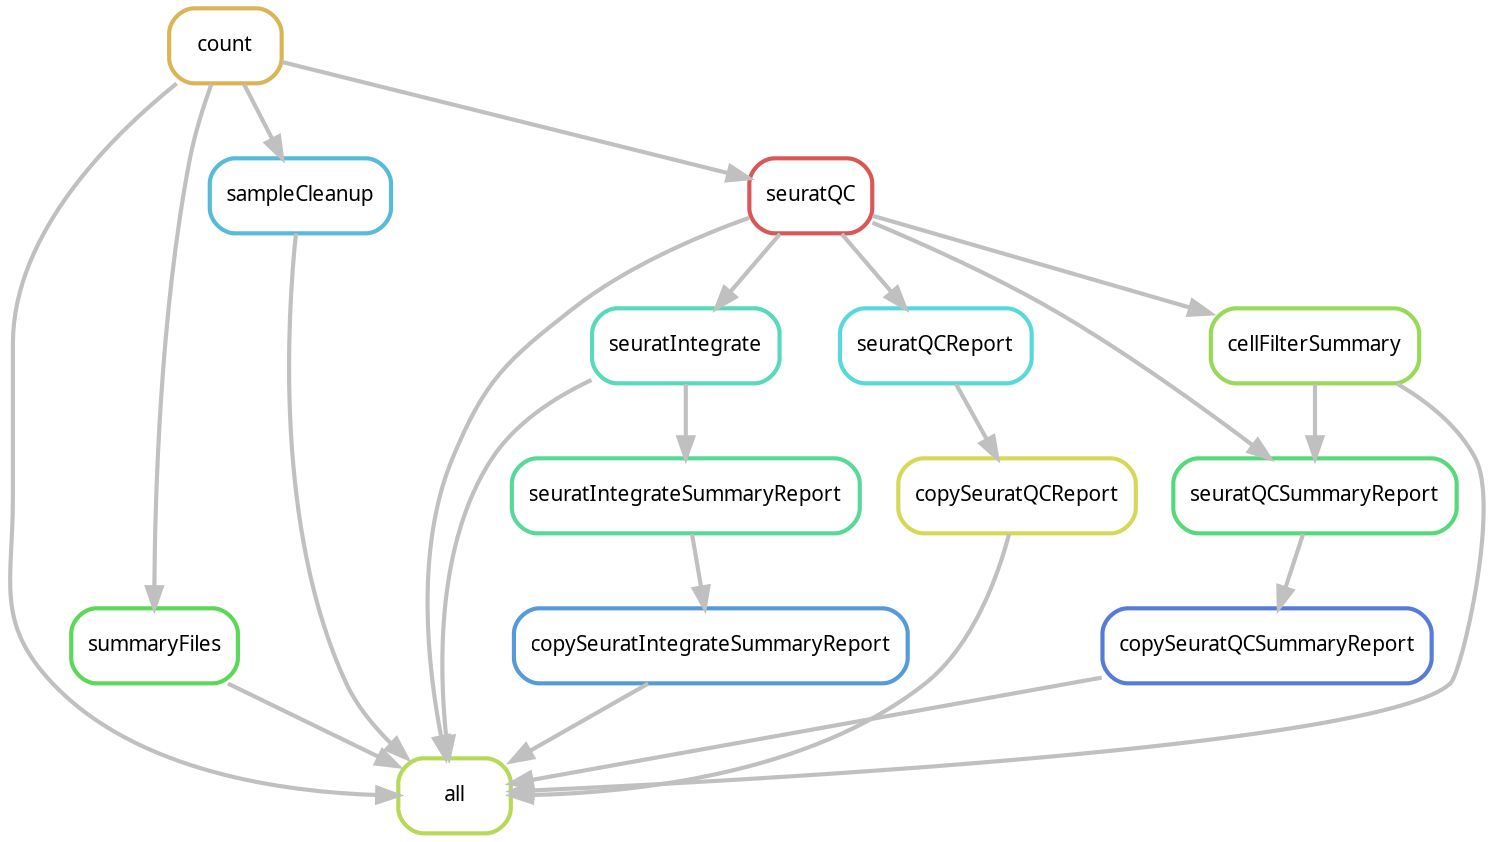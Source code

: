digraph snakemake_dag {
    graph[bgcolor=white, margin=0];
    node[shape=box, style=rounded, fontname=sans,                 fontsize=10, penwidth=2];
    edge[penwidth=2, color=grey];
	0[label = "all", color = "0.21 0.6 0.85", style="rounded"];
	1[label = "count", color = "0.12 0.6 0.85", style="rounded"];
	2[label = "summaryFiles", color = "0.33 0.6 0.85", style="rounded"];
	3[label = "sampleCleanup", color = "0.54 0.6 0.85", style="rounded"];
	4[label = "seuratIntegrate", color = "0.46 0.6 0.85", style="rounded"];
	5[label = "seuratQC", color = "0.00 0.6 0.85", style="rounded"];
	6[label = "copySeuratQCReport", color = "0.17 0.6 0.85", style="rounded"];
	7[label = "seuratQCReport", color = "0.50 0.6 0.85", style="rounded"];
	8[label = "copySeuratQCSummaryReport", color = "0.62 0.6 0.85", style="rounded"];
	9[label = "seuratQCSummaryReport", color = "0.38 0.6 0.85", style="rounded"];
	10[label = "cellFilterSummary", color = "0.25 0.6 0.85", style="rounded"];
	11[label = "copySeuratIntegrateSummaryReport", color = "0.58 0.6 0.85", style="rounded"];
	12[label = "seuratIntegrateSummaryReport", color = "0.42 0.6 0.85", style="rounded"];
	5 -> 0
	6 -> 0
	1 -> 0
	10 -> 0
	2 -> 0
	4 -> 0
	3 -> 0
	11 -> 0
	8 -> 0
	1 -> 2
	1 -> 3
	5 -> 4
	1 -> 5
	7 -> 6
	5 -> 7
	9 -> 8
	5 -> 9
	10 -> 9
	5 -> 10
	12 -> 11
	4 -> 12
}            

